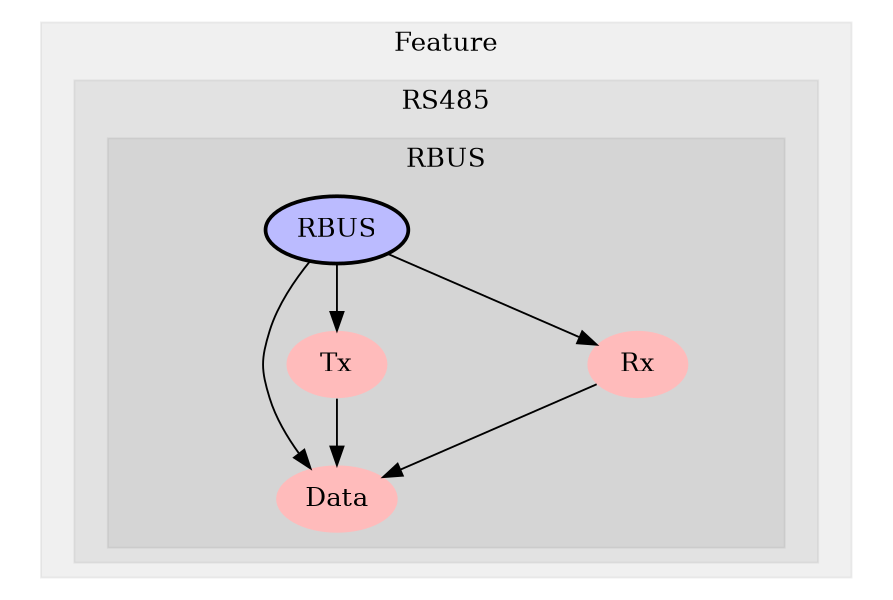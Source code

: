 digraph G {
size="6,4";
ratio="fill";
subgraph cluster_0 {
label="Feature";
color="#0000000F";
style="filled";
subgraph cluster_1 {
label="RS485";
color="#0000000F";
style="filled";
subgraph cluster_2 {
label="RBUS";
color="#0000000F";
style="filled";
u3[label="RBUS",style="filled,bold",fillcolor="#bbbbff"];
u0[label="Data",style="filled",fillcolor="#ffbbbb",penwidth="0"];
u1[label="Tx",style="filled",fillcolor="#ffbbbb",penwidth="0"];
u2[label="Rx",style="filled",fillcolor="#ffbbbb",penwidth="0"];

}

}

}
u1 -> u0;
u2 -> u0;
u3 -> u0;
u3 -> u1;
u3 -> u2;

}
